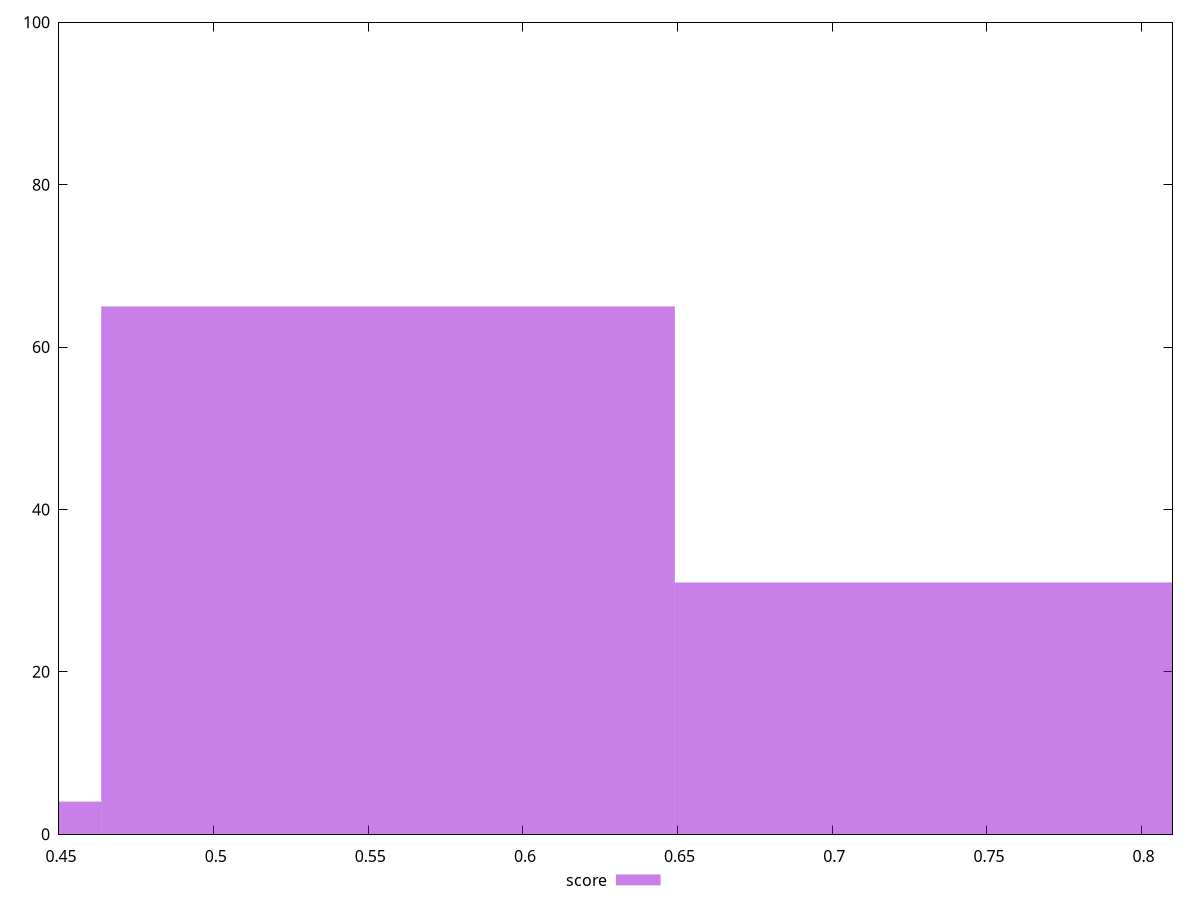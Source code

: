 reset

$score <<EOF
0.7418329724930092 31
0.5563747293697568 65
0.3709164862465046 4
EOF

set key outside below
set boxwidth 0.1854582431232523
set xrange [0.45:0.81]
set yrange [0:100]
set trange [0:100]
set style fill transparent solid 0.5 noborder
set terminal svg size 640, 490 enhanced background rgb 'white'
set output "report/report_00029_2021-02-24T13-36-40.390Z/bootup-time/samples/astro/score/histogram.svg"

plot $score title "score" with boxes

reset

